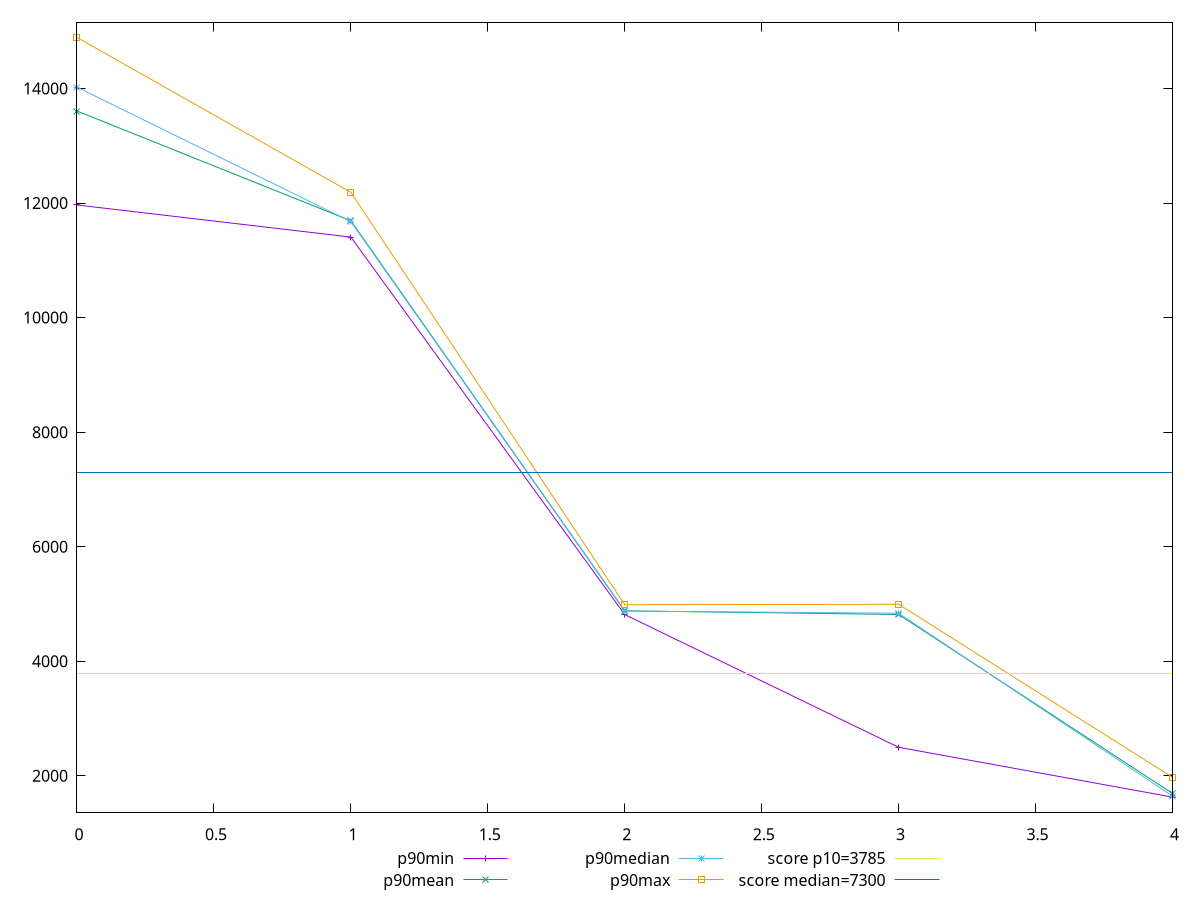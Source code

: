 reset

$p90Min <<EOF
0 11965.204
1 11404.425
2 4814.2955
3 2497.3025
4 1627.4473
EOF

$p90Mean <<EOF
0 13605.675388297874
1 11688.646484042552
2 4879.884367553192
3 4816.419498936171
4 1691.8233010638307
EOF

$p90Median <<EOF
0 14022.007000000001
1 11673.69325
2 4876.13475
3 4838.2633
4 1644.6595
EOF

$p90Max <<EOF
0 14889.639000000001
1 12185.234999999999
2 4987.242000000002
3 4994.4349999999995
4 1972.5099999999998
EOF

set key outside below
set xrange [0:4]
set yrange [1362.203466:15154.882834000002]
set trange [1362.203466:15154.882834000002]
set terminal svg size 640, 560 enhanced background rgb 'white'
set output "report_00025_2021-02-22T21:38:55.199Z/interactive/progression/value.svg"

plot $p90Min title "p90min" with linespoints, \
     $p90Mean title "p90mean" with linespoints, \
     $p90Median title "p90median" with linespoints, \
     $p90Max title "p90max" with linespoints, \
     3785 title "score p10=3785", \
     7300 title "score median=7300"

reset
